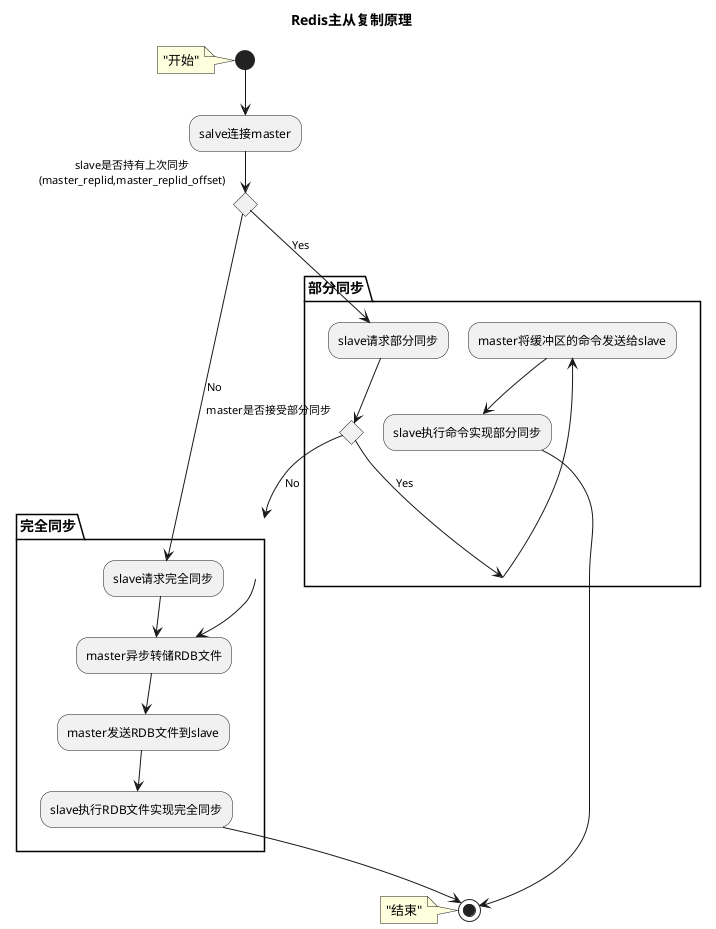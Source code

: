 @startuml
title Redis主从复制原理
note left: "开始"
(*)  --> "salve连接master"
If "slave是否持有上次同步\n(master_replid,master_replid_offset)" then
partition 部分同步 {
--> [Yes] "slave请求部分同步"
If "master是否接受部分同步" then
--> [Yes] "部分同步"
--> "master将缓冲区的命令发送给slave"
--> "slave执行命令实现部分同步"
}
--> (*)
else
partition 完全同步 {
--> [No] "完全同步"
--> "master异步转储RDB文件"
--> "master发送RDB文件到slave"
--> "slave执行RDB文件实现完全同步"
}
--> (*)
note left:"结束"
Endif
else
partition 完全同步 {
--> [No] "slave请求完全同步"
--> "master异步转储RDB文件"
}
Endif
@enduml